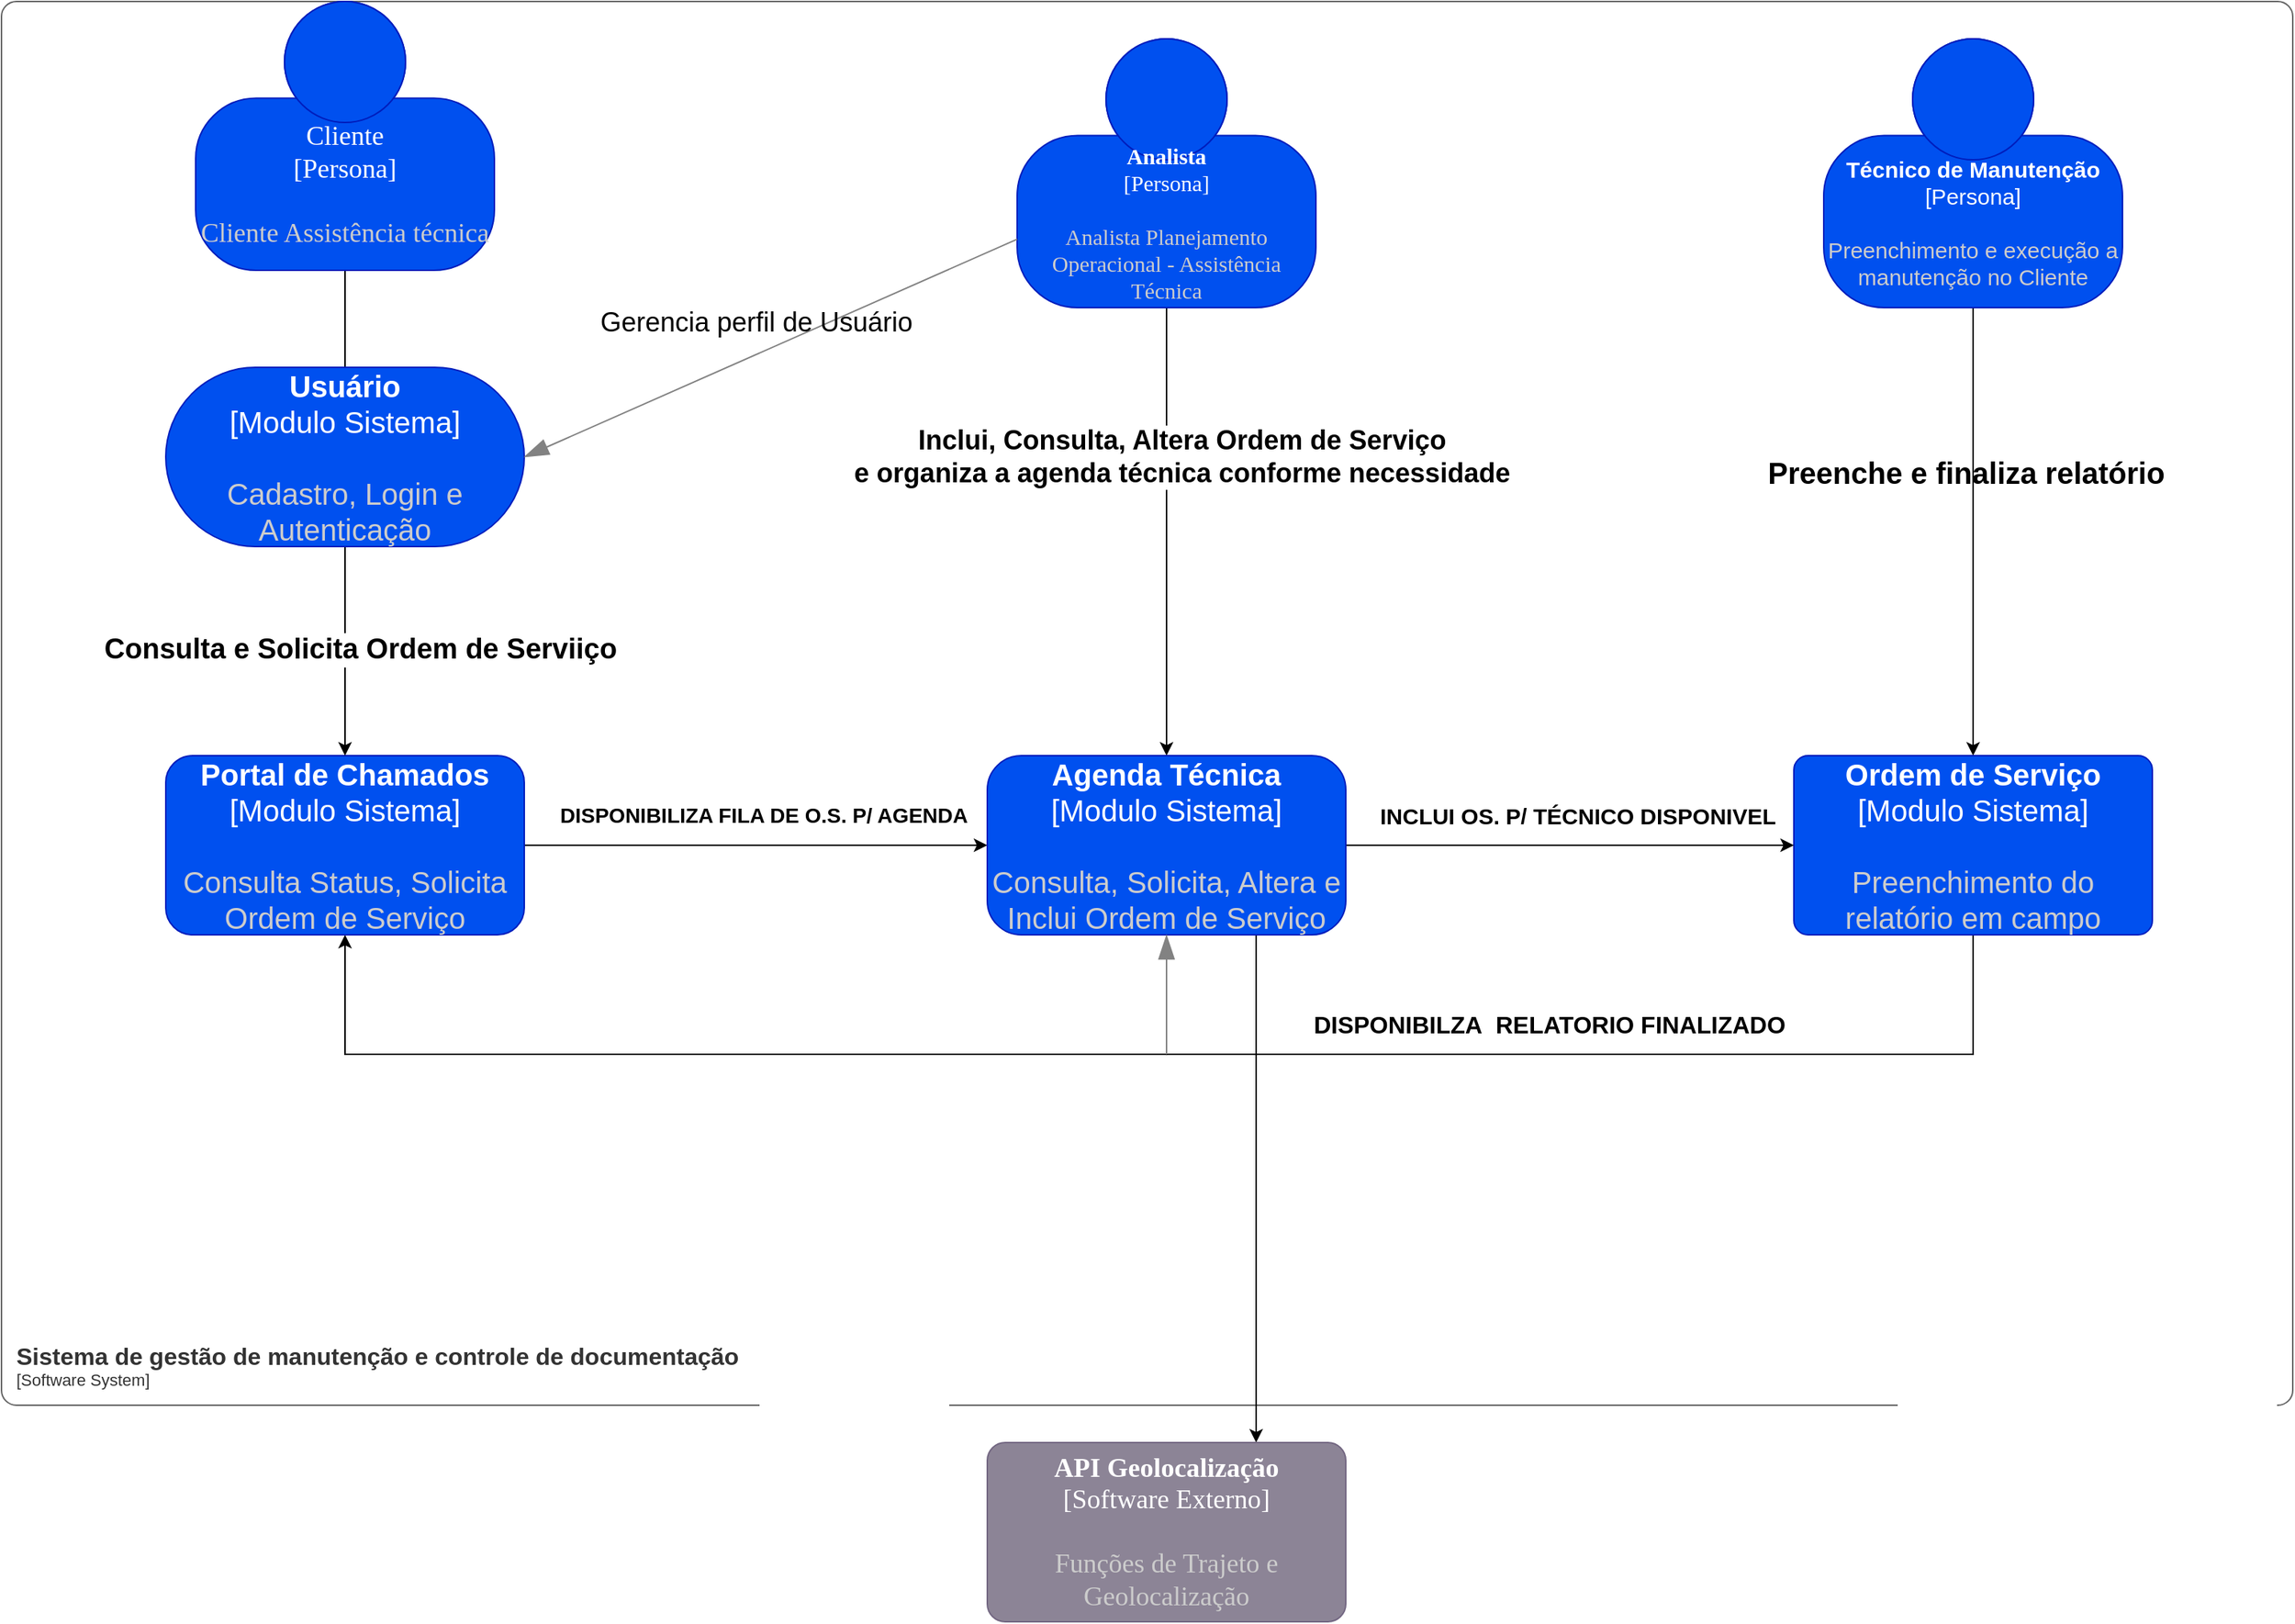<mxfile version="21.1.4" type="device" pages="4">
  <diagram name="Página-1" id="mwUivpbFfpa2kCFsE4Rk">
    <mxGraphModel dx="1707" dy="1645" grid="1" gridSize="10" guides="1" tooltips="1" connect="1" arrows="1" fold="1" page="1" pageScale="1" pageWidth="827" pageHeight="1169" math="0" shadow="0">
      <root>
        <mxCell id="0" />
        <mxCell id="1" parent="0" />
        <mxCell id="JaLD4KdQ6iYtdnGhWjip-6" style="edgeStyle=orthogonalEdgeStyle;rounded=0;orthogonalLoop=1;jettySize=auto;html=1;" parent="1" source="5MoGgd4xs2YSn1FeENyw-1" target="5MoGgd4xs2YSn1FeENyw-16" edge="1">
          <mxGeometry relative="1" as="geometry" />
        </mxCell>
        <object placeholders="1" c4Name="Técnico de Manutenção" c4Type="Persona" c4Description="Preenchimento e execução a manutenção no Cliente" label="&lt;font style=&quot;font-size: 15px;&quot;&gt;&lt;b style=&quot;font-size: 15px;&quot;&gt;%c4Name%&lt;/b&gt;&lt;/font&gt;&lt;div style=&quot;font-size: 15px;&quot;&gt;[%c4Type%]&lt;/div&gt;&lt;br style=&quot;font-size: 15px;&quot;&gt;&lt;div style=&quot;font-size: 15px;&quot;&gt;&lt;font style=&quot;font-size: 15px;&quot;&gt;&lt;font color=&quot;#cccccc&quot; style=&quot;font-size: 15px;&quot;&gt;%c4Description%&lt;/font&gt;&lt;/font&gt;&lt;/div&gt;" id="5MoGgd4xs2YSn1FeENyw-1">
          <mxCell style="html=1;fontSize=15;dashed=0;whiteSpace=wrap;fillColor=#0050ef;strokeColor=#001DBC;fontColor=#ffffff;shape=mxgraph.c4.person2;align=center;metaEdit=1;points=[[0.5,0,0],[1,0.5,0],[1,0.75,0],[0.75,1,0],[0.5,1,0],[0.25,1,0],[0,0.75,0],[0,0.5,0]];resizable=0;" parent="1" vertex="1">
            <mxGeometry x="530" y="-130" width="200" height="180" as="geometry" />
          </mxCell>
        </object>
        <mxCell id="JaLD4KdQ6iYtdnGhWjip-19" style="edgeStyle=orthogonalEdgeStyle;rounded=0;orthogonalLoop=1;jettySize=auto;html=1;" parent="1" source="5MoGgd4xs2YSn1FeENyw-16" target="5MoGgd4xs2YSn1FeENyw-23" edge="1">
          <mxGeometry relative="1" as="geometry">
            <Array as="points">
              <mxPoint x="630" y="550" />
              <mxPoint x="-460" y="550" />
            </Array>
          </mxGeometry>
        </mxCell>
        <mxCell id="JaLD4KdQ6iYtdnGhWjip-25" value="DISPONIBILZA&amp;nbsp; RELATORIO FINALIZADO" style="edgeLabel;html=1;align=center;verticalAlign=middle;resizable=0;points=[];fontStyle=1;fontSize=16;" parent="JaLD4KdQ6iYtdnGhWjip-19" vertex="1" connectable="0">
          <mxGeometry x="-0.452" y="1" relative="1" as="geometry">
            <mxPoint x="-22" y="-21" as="offset" />
          </mxGeometry>
        </mxCell>
        <object placeholders="1" c4Name="Ordem de Serviço" c4Type="Modulo Sistema" c4Description="Preenchimento do relatório em campo" label="&lt;font style=&quot;font-size: 20px;&quot;&gt;&lt;b style=&quot;font-size: 20px;&quot;&gt;%c4Name%&lt;/b&gt;&lt;/font&gt;&lt;div style=&quot;font-size: 20px;&quot;&gt;[%c4Type%]&lt;/div&gt;&lt;br style=&quot;font-size: 20px;&quot;&gt;&lt;div style=&quot;font-size: 20px;&quot;&gt;&lt;font style=&quot;font-size: 20px;&quot;&gt;&lt;font color=&quot;#cccccc&quot; style=&quot;font-size: 20px;&quot;&gt;%c4Description%&lt;/font&gt;&lt;/font&gt;&lt;/div&gt;" id="5MoGgd4xs2YSn1FeENyw-16">
          <mxCell style="rounded=1;whiteSpace=wrap;html=1;labelBackgroundColor=none;fillColor=#0050ef;fontColor=#ffffff;align=center;arcSize=8;strokeColor=#001DBC;metaEdit=1;resizable=0;points=[[0.25,0,0],[0.5,0,0],[0.75,0,0],[1,0.25,0],[1,0.5,0],[1,0.75,0],[0.75,1,0],[0.5,1,0],[0.25,1,0],[0,0.75,0],[0,0.5,0],[0,0.25,0]];fontSize=20;" parent="1" vertex="1">
            <mxGeometry x="510" y="350" width="240" height="120" as="geometry" />
          </mxCell>
        </object>
        <object placeholders="1" c4Name="Sistema de gestão de manutenção e controle de documentação" c4Type="SystemScopeBoundary" c4Application="Software System" label="&lt;font style=&quot;font-size: 16px&quot;&gt;&lt;b&gt;&lt;div style=&quot;text-align: left&quot;&gt;%c4Name%&lt;/div&gt;&lt;/b&gt;&lt;/font&gt;&lt;div style=&quot;text-align: left&quot;&gt;[%c4Application%]&lt;/div&gt;" id="5MoGgd4xs2YSn1FeENyw-18">
          <mxCell style="rounded=1;fontSize=11;whiteSpace=wrap;html=1;arcSize=20;fillColor=none;strokeColor=#666666;fontColor=#333333;labelBackgroundColor=none;align=left;verticalAlign=bottom;labelBorderColor=none;spacingTop=0;spacing=10;metaEdit=1;rotatable=0;perimeter=rectanglePerimeter;noLabel=0;labelPadding=0;allowArrows=0;connectable=0;expand=0;recursiveResize=0;editable=1;pointerEvents=0;absoluteArcSize=1;points=[[0.25,0,0],[0.5,0,0],[0.75,0,0],[1,0.25,0],[1,0.5,0],[1,0.75,0],[0.75,1,0],[0.5,1,0],[0.25,1,0],[0,0.75,0],[0,0.5,0],[0,0.25,0]];" parent="1" vertex="1">
            <mxGeometry x="-690" y="-155" width="1534" height="940" as="geometry" />
          </mxCell>
        </object>
        <mxCell id="uzcyktZ3pIyVuisJM-R0-2" style="edgeStyle=orthogonalEdgeStyle;rounded=0;orthogonalLoop=1;jettySize=auto;html=1;entryX=0.5;entryY=0;entryDx=0;entryDy=0;entryPerimeter=0;" parent="1" source="5MoGgd4xs2YSn1FeENyw-20" target="JaLD4KdQ6iYtdnGhWjip-9" edge="1">
          <mxGeometry relative="1" as="geometry">
            <Array as="points" />
          </mxGeometry>
        </mxCell>
        <object placeholders="1" c4Name="Analista" c4Type="Persona" c4Description="Analista Planejamento Operacional - Assistência Técnica" label="&lt;font style=&quot;font-size: 15px;&quot;&gt;&lt;b style=&quot;font-size: 15px;&quot;&gt;%c4Name%&lt;/b&gt;&lt;/font&gt;&lt;div style=&quot;font-size: 15px;&quot;&gt;[%c4Type%]&lt;/div&gt;&lt;br style=&quot;font-size: 15px;&quot;&gt;&lt;div style=&quot;font-size: 15px;&quot;&gt;&lt;font style=&quot;font-size: 15px;&quot;&gt;&lt;font color=&quot;#cccccc&quot; style=&quot;font-size: 15px;&quot;&gt;%c4Description%&lt;/font&gt;&lt;/font&gt;&lt;/div&gt;" id="5MoGgd4xs2YSn1FeENyw-20">
          <mxCell style="html=1;fontSize=15;dashed=0;whiteSpace=wrap;fillColor=#0050ef;strokeColor=#001DBC;fontColor=#ffffff;shape=mxgraph.c4.person2;align=center;metaEdit=1;points=[[0.5,0,0],[1,0.5,0],[1,0.75,0],[0.75,1,0],[0.5,1,0],[0.25,1,0],[0,0.75,0],[0,0.5,0]];resizable=0;fontFamily=Verdana;" parent="1" vertex="1">
            <mxGeometry x="-10" y="-130" width="200" height="180" as="geometry" />
          </mxCell>
        </object>
        <mxCell id="JaLD4KdQ6iYtdnGhWjip-11" style="edgeStyle=orthogonalEdgeStyle;rounded=0;orthogonalLoop=1;jettySize=auto;html=1;entryX=0;entryY=0.5;entryDx=0;entryDy=0;entryPerimeter=0;" parent="1" source="5MoGgd4xs2YSn1FeENyw-23" target="JaLD4KdQ6iYtdnGhWjip-9" edge="1">
          <mxGeometry relative="1" as="geometry" />
        </mxCell>
        <mxCell id="JaLD4KdQ6iYtdnGhWjip-14" value="DISPONIBILIZA FILA DE O.S. P/ AGENDA" style="edgeLabel;html=1;align=center;verticalAlign=middle;resizable=0;points=[];fontStyle=1;fontSize=14;" parent="JaLD4KdQ6iYtdnGhWjip-11" vertex="1" connectable="0">
          <mxGeometry x="-0.356" y="5" relative="1" as="geometry">
            <mxPoint x="60" y="-15" as="offset" />
          </mxGeometry>
        </mxCell>
        <object placeholders="1" c4Name="Portal de Chamados" c4Type="Modulo Sistema" c4Description="Consulta Status, Solicita Ordem de Serviço" label="&lt;font style=&quot;font-size: 20px;&quot;&gt;&lt;b style=&quot;font-size: 20px;&quot;&gt;%c4Name%&lt;/b&gt;&lt;/font&gt;&lt;div style=&quot;font-size: 20px;&quot;&gt;[%c4Type%]&lt;/div&gt;&lt;br style=&quot;font-size: 20px;&quot;&gt;&lt;div style=&quot;font-size: 20px;&quot;&gt;&lt;font style=&quot;font-size: 20px;&quot;&gt;&lt;font color=&quot;#cccccc&quot; style=&quot;font-size: 20px;&quot;&gt;%c4Description%&lt;/font&gt;&lt;/font&gt;&lt;/div&gt;" id="5MoGgd4xs2YSn1FeENyw-23">
          <mxCell style="rounded=1;whiteSpace=wrap;html=1;labelBackgroundColor=none;fillColor=#0050ef;fontColor=#ffffff;align=center;arcSize=15;strokeColor=#001DBC;metaEdit=1;resizable=0;points=[[0.25,0,0],[0.5,0,0],[0.75,0,0],[1,0.25,0],[1,0.5,0],[1,0.75,0],[0.75,1,0],[0.5,1,0],[0.25,1,0],[0,0.75,0],[0,0.5,0],[0,0.25,0]];shadow=0;glass=0;labelBorderColor=none;fontSize=20;fillStyle=auto;verticalAlign=middle;labelPosition=center;verticalLabelPosition=middle;" parent="1" vertex="1">
            <mxGeometry x="-580" y="350" width="240" height="120" as="geometry" />
          </mxCell>
        </object>
        <mxCell id="JaLD4KdQ6iYtdnGhWjip-8" style="edgeStyle=orthogonalEdgeStyle;rounded=0;orthogonalLoop=1;jettySize=auto;html=1;" parent="1" source="5MoGgd4xs2YSn1FeENyw-27" target="5MoGgd4xs2YSn1FeENyw-23" edge="1">
          <mxGeometry relative="1" as="geometry">
            <mxPoint x="-420" y="350" as="targetPoint" />
            <Array as="points" />
          </mxGeometry>
        </mxCell>
        <mxCell id="JaLD4KdQ6iYtdnGhWjip-10" value="Consulta e Solicita Ordem de Serviiço" style="edgeLabel;html=1;align=center;verticalAlign=middle;resizable=0;points=[];fontSize=19;fontStyle=1" parent="JaLD4KdQ6iYtdnGhWjip-8" vertex="1" connectable="0">
          <mxGeometry x="-0.36" y="2" relative="1" as="geometry">
            <mxPoint x="8" y="150" as="offset" />
          </mxGeometry>
        </mxCell>
        <object placeholders="1" c4Name="Cliente" c4Type="Persona" c4Description="Cliente Assistência técnica " label="&lt;font style=&quot;font-size: 18px;&quot;&gt;&lt;span style=&quot;font-size: 18px;&quot;&gt;%c4Name%&lt;/span&gt;&lt;/font&gt;&lt;div style=&quot;font-size: 18px;&quot;&gt;[%c4Type%]&lt;/div&gt;&lt;br style=&quot;font-size: 18px;&quot;&gt;&lt;div style=&quot;font-size: 18px;&quot;&gt;&lt;font style=&quot;font-size: 18px;&quot;&gt;&lt;font color=&quot;#cccccc&quot; style=&quot;font-size: 18px;&quot;&gt;%c4Description%&lt;/font&gt;&lt;/font&gt;&lt;/div&gt;" id="5MoGgd4xs2YSn1FeENyw-27">
          <mxCell style="html=1;fontSize=18;dashed=0;whiteSpace=wrap;fillColor=#0050ef;strokeColor=#001DBC;fontColor=#ffffff;shape=mxgraph.c4.person2;align=center;metaEdit=1;points=[[0.5,0,0],[1,0.5,0],[1,0.75,0],[0.75,1,0],[0.5,1,0],[0.25,1,0],[0,0.75,0],[0,0.5,0]];resizable=0;rounded=1;shadow=0;glass=0;labelBackgroundColor=none;labelBorderColor=none;fillStyle=auto;fontFamily=Verdana;fontStyle=0" parent="1" vertex="1">
            <mxGeometry x="-560" y="-155" width="200" height="180" as="geometry" />
          </mxCell>
        </object>
        <mxCell id="JaLD4KdQ6iYtdnGhWjip-4" value="Inclui, Consulta, Altera Ordem de Serviço&lt;br style=&quot;font-size: 18px;&quot;&gt;e organiza a agenda técnica conforme necessidade" style="edgeLabel;html=1;align=center;verticalAlign=middle;resizable=0;points=[];fontSize=18;fontStyle=1;rotation=0;" parent="1" vertex="1" connectable="0">
          <mxGeometry x="99.997" y="150.0" as="geometry" />
        </mxCell>
        <mxCell id="JaLD4KdQ6iYtdnGhWjip-13" style="edgeStyle=orthogonalEdgeStyle;rounded=0;orthogonalLoop=1;jettySize=auto;html=1;exitX=1;exitY=0.5;exitDx=0;exitDy=0;exitPerimeter=0;entryX=0;entryY=0.5;entryDx=0;entryDy=0;entryPerimeter=0;" parent="1" source="JaLD4KdQ6iYtdnGhWjip-9" target="5MoGgd4xs2YSn1FeENyw-16" edge="1">
          <mxGeometry relative="1" as="geometry" />
        </mxCell>
        <mxCell id="GxoMasn7jpsKuSULctb4-2" style="edgeStyle=orthogonalEdgeStyle;rounded=0;orthogonalLoop=1;jettySize=auto;html=1;exitX=0.75;exitY=1;exitDx=0;exitDy=0;exitPerimeter=0;entryX=0.75;entryY=0;entryDx=0;entryDy=0;entryPerimeter=0;" parent="1" source="JaLD4KdQ6iYtdnGhWjip-9" target="GxoMasn7jpsKuSULctb4-1" edge="1">
          <mxGeometry relative="1" as="geometry" />
        </mxCell>
        <object placeholders="1" c4Name="Agenda Técnica" c4Type="Modulo Sistema" c4Description="Consulta, Solicita, Altera e Inclui Ordem de Serviço" label="&lt;font style=&quot;font-size: 20px;&quot;&gt;&lt;b style=&quot;font-size: 20px;&quot;&gt;%c4Name%&lt;/b&gt;&lt;/font&gt;&lt;div style=&quot;font-size: 20px;&quot;&gt;[%c4Type%]&lt;/div&gt;&lt;br style=&quot;font-size: 20px;&quot;&gt;&lt;div style=&quot;font-size: 20px;&quot;&gt;&lt;font style=&quot;font-size: 20px;&quot;&gt;&lt;font color=&quot;#cccccc&quot; style=&quot;font-size: 20px;&quot;&gt;%c4Description%&lt;/font&gt;&lt;/font&gt;&lt;/div&gt;" id="JaLD4KdQ6iYtdnGhWjip-9">
          <mxCell style="rounded=1;whiteSpace=wrap;html=1;labelBackgroundColor=none;fillColor=#0050ef;fontColor=#ffffff;align=center;arcSize=19;strokeColor=#001DBC;metaEdit=1;resizable=0;points=[[0.25,0,0],[0.5,0,0],[0.75,0,0],[1,0.25,0],[1,0.5,0],[1,0.75,0],[0.75,1,0],[0.5,1,0],[0.25,1,0],[0,0.75,0],[0,0.5,0],[0,0.25,0]];shadow=0;glass=0;labelBorderColor=none;fontSize=20;fillStyle=auto;verticalAlign=middle;labelPosition=center;verticalLabelPosition=middle;" parent="1" vertex="1">
            <mxGeometry x="-30" y="350" width="240" height="120" as="geometry" />
          </mxCell>
        </object>
        <mxCell id="JaLD4KdQ6iYtdnGhWjip-16" value="INCLUI OS. P/ TÉCNICO DISPONIVEL" style="text;html=1;align=center;verticalAlign=middle;resizable=0;points=[];autosize=1;strokeColor=none;fillColor=none;fontStyle=1;fontSize=15;" parent="1" vertex="1">
          <mxGeometry x="220" y="375" width="290" height="30" as="geometry" />
        </mxCell>
        <mxCell id="JaLD4KdQ6iYtdnGhWjip-18" value="Preenche e finaliza relatório" style="text;html=1;align=center;verticalAlign=middle;resizable=0;points=[];autosize=1;strokeColor=none;fillColor=none;fontSize=20;fontStyle=1" parent="1" vertex="1">
          <mxGeometry x="480" y="140" width="290" height="40" as="geometry" />
        </mxCell>
        <object placeholders="1" c4Type="Relationship" id="JaLD4KdQ6iYtdnGhWjip-24">
          <mxCell style="endArrow=blockThin;html=1;fontSize=10;fontColor=#404040;strokeWidth=1;endFill=1;strokeColor=#828282;elbow=vertical;metaEdit=1;endSize=14;startSize=14;jumpStyle=arc;jumpSize=16;rounded=0;edgeStyle=orthogonalEdgeStyle;entryX=0.5;entryY=1;entryDx=0;entryDy=0;entryPerimeter=0;" parent="1" target="JaLD4KdQ6iYtdnGhWjip-9" edge="1">
            <mxGeometry width="240" relative="1" as="geometry">
              <mxPoint x="90" y="510" as="sourcePoint" />
              <mxPoint x="570" y="450" as="targetPoint" />
              <Array as="points">
                <mxPoint x="90" y="550" />
                <mxPoint x="90" y="550" />
              </Array>
            </mxGeometry>
          </mxCell>
        </object>
        <object placeholders="1" c4Name="Usuário" c4Type="Modulo Sistema" c4Description="Cadastro, Login e Autenticação" label="&lt;font style=&quot;font-size: 20px;&quot;&gt;&lt;b style=&quot;font-size: 20px;&quot;&gt;%c4Name%&lt;/b&gt;&lt;/font&gt;&lt;div style=&quot;font-size: 20px;&quot;&gt;[%c4Type%]&lt;/div&gt;&lt;br style=&quot;font-size: 20px;&quot;&gt;&lt;div style=&quot;font-size: 20px;&quot;&gt;&lt;font style=&quot;font-size: 20px;&quot;&gt;&lt;font color=&quot;#cccccc&quot; style=&quot;font-size: 20px;&quot;&gt;%c4Description%&lt;/font&gt;&lt;/font&gt;&lt;/div&gt;" id="JaLD4KdQ6iYtdnGhWjip-26">
          <mxCell style="rounded=1;whiteSpace=wrap;html=1;labelBackgroundColor=none;fillColor=#0050ef;fontColor=#ffffff;align=center;arcSize=50;strokeColor=#001DBC;metaEdit=1;resizable=0;points=[[0.25,0,0],[0.5,0,0],[0.75,0,0],[1,0.25,0],[1,0.5,0],[1,0.75,0],[0.75,1,0],[0.5,1,0],[0.25,1,0],[0,0.75,0],[0,0.5,0],[0,0.25,0]];shadow=0;glass=0;labelBorderColor=none;fontSize=20;fillStyle=auto;verticalAlign=middle;labelPosition=center;verticalLabelPosition=middle;" parent="1" vertex="1">
            <mxGeometry x="-580" y="90" width="240" height="120" as="geometry" />
          </mxCell>
        </object>
        <object placeholders="1" c4Type="Relationship" id="JaLD4KdQ6iYtdnGhWjip-28">
          <mxCell style="endArrow=blockThin;html=1;fontSize=10;fontColor=#404040;strokeWidth=1;endFill=1;strokeColor=#828282;elbow=vertical;metaEdit=1;endSize=14;startSize=14;jumpStyle=arc;jumpSize=16;rounded=0;entryX=1;entryY=0.5;entryDx=0;entryDy=0;entryPerimeter=0;" parent="1" source="5MoGgd4xs2YSn1FeENyw-20" target="JaLD4KdQ6iYtdnGhWjip-26" edge="1">
            <mxGeometry width="240" relative="1" as="geometry">
              <mxPoint x="-350" y="210" as="sourcePoint" />
              <mxPoint x="-110" y="210" as="targetPoint" />
            </mxGeometry>
          </mxCell>
        </object>
        <mxCell id="JaLD4KdQ6iYtdnGhWjip-29" value="&lt;font style=&quot;font-size: 18px;&quot;&gt;Gerencia perfil de Usuário&lt;/font&gt;" style="text;html=1;align=center;verticalAlign=middle;resizable=0;points=[];autosize=1;strokeColor=none;fillColor=none;" parent="1" vertex="1">
          <mxGeometry x="-300" y="40" width="230" height="40" as="geometry" />
        </mxCell>
        <object placeholders="1" c4Name="API Geolocalização" c4Type="Software Externo" c4Description="Funções de Trajeto e Geolocalização" label="&lt;font style=&quot;font-size: 18px;&quot;&gt;&lt;b style=&quot;font-size: 18px;&quot;&gt;%c4Name%&lt;/b&gt;&lt;/font&gt;&lt;div style=&quot;font-size: 18px;&quot;&gt;[%c4Type%]&lt;/div&gt;&lt;br style=&quot;font-size: 18px;&quot;&gt;&lt;div style=&quot;font-size: 18px;&quot;&gt;&lt;font style=&quot;font-size: 18px;&quot;&gt;&lt;font color=&quot;#cccccc&quot; style=&quot;font-size: 18px;&quot;&gt;%c4Description%&lt;/font&gt;&lt;/font&gt;&lt;/div&gt;" id="GxoMasn7jpsKuSULctb4-1">
          <mxCell style="rounded=1;whiteSpace=wrap;html=1;labelBackgroundColor=none;fillColor=#8C8496;fontColor=#ffffff;align=center;arcSize=10;strokeColor=#736782;metaEdit=1;resizable=0;points=[[0.25,0,0],[0.5,0,0],[0.75,0,0],[1,0.25,0],[1,0.5,0],[1,0.75,0],[0.75,1,0],[0.5,1,0],[0.25,1,0],[0,0.75,0],[0,0.5,0],[0,0.25,0]];fontFamily=Verdana;fontSize=18;" parent="1" vertex="1">
            <mxGeometry x="-30" y="810" width="240" height="120" as="geometry" />
          </mxCell>
        </object>
      </root>
    </mxGraphModel>
  </diagram>
  <diagram id="dpY_NNMAqrPsYOXqK_Ri" name="Contêiner">
    <mxGraphModel dx="1257" dy="1507" grid="1" gridSize="10" guides="1" tooltips="1" connect="1" arrows="1" fold="1" page="1" pageScale="1" pageWidth="1169" pageHeight="827" math="0" shadow="0">
      <root>
        <mxCell id="0" />
        <mxCell id="1" parent="0" />
        <object placeholders="1" c4Type="Container name" c4Container="Container" c4Technology="MySQL" c4Description="Armazenamento dos registros dos usuários e OS´s." label="&lt;font style=&quot;font-size: 16px&quot;&gt;&lt;b&gt;%c4Type%&lt;/b&gt;&lt;/font&gt;&lt;div&gt;[%c4Container%:&amp;nbsp;%c4Technology%]&lt;/div&gt;&lt;br&gt;&lt;div&gt;&lt;font style=&quot;font-size: 11px&quot;&gt;&lt;font color=&quot;#E6E6E6&quot;&gt;%c4Description%&lt;/font&gt;&lt;/div&gt;" id="MBtAxdayAQe8jduiBed7-2">
          <mxCell style="shape=cylinder3;size=15;whiteSpace=wrap;html=1;boundedLbl=1;rounded=0;labelBackgroundColor=none;fillColor=#23A2D9;fontSize=12;fontColor=#ffffff;align=center;strokeColor=#0E7DAD;metaEdit=1;points=[[0.5,0,0],[1,0.25,0],[1,0.5,0],[1,0.75,0],[0.5,1,0],[0,0.75,0],[0,0.5,0],[0,0.25,0]];resizable=0;" parent="1" vertex="1">
            <mxGeometry x="310" y="930" width="240" height="120" as="geometry" />
          </mxCell>
        </object>
        <mxCell id="9updrbojXEWRgpuSJQtc-13" style="edgeStyle=orthogonalEdgeStyle;rounded=0;orthogonalLoop=1;jettySize=auto;html=1;fontFamily=Helvetica;fontSize=11;fontColor=#ffffff;" parent="1" source="9updrbojXEWRgpuSJQtc-1" target="9updrbojXEWRgpuSJQtc-6" edge="1">
          <mxGeometry relative="1" as="geometry" />
        </mxCell>
        <mxCell id="1NbD-LZ5WNQoty72f_LN-7" value="&lt;font color=&quot;#030303&quot;&gt;Inserção de O.S. na agenda, Extrair relatórios&amp;nbsp;&lt;br&gt;Cadastro (Cliente, Usuário, Equipamento)&lt;br&gt;Recebimento&amp;nbsp;de chamados&lt;br&gt;&lt;/font&gt;" style="edgeLabel;html=1;align=center;verticalAlign=middle;resizable=0;points=[];fontSize=11;fontFamily=Helvetica;fontColor=#ffffff;fontStyle=1" parent="9updrbojXEWRgpuSJQtc-13" vertex="1" connectable="0">
          <mxGeometry x="-0.12" y="-10" relative="1" as="geometry">
            <mxPoint x="-30" y="20" as="offset" />
          </mxGeometry>
        </mxCell>
        <object placeholders="1" c4Name="Analista" c4Type="Persona" c4Description="Manipula agenda técnica.&#xa;Recebe Chamados&#xa;Extrai Relatório&#xa;Cadastra Usuário&#xa;Cadastra Cliente&#xa;Cadastra equipamento" label="&lt;font style=&quot;font-size: 16px&quot;&gt;&lt;b&gt;%c4Name%&lt;/b&gt;&lt;/font&gt;&lt;div&gt;[%c4Type%]&lt;/div&gt;&lt;br&gt;&lt;div&gt;&lt;font style=&quot;font-size: 11px&quot;&gt;&lt;font color=&quot;#cccccc&quot;&gt;%c4Description%&lt;/font&gt;&lt;/div&gt;" id="9updrbojXEWRgpuSJQtc-1">
          <mxCell style="html=1;fontSize=11;dashed=0;whiteSpace=wrap;fillColor=#083F75;strokeColor=#06315C;fontColor=#ffffff;shape=mxgraph.c4.person2;align=center;metaEdit=1;points=[[0.5,0,0],[1,0.5,0],[1,0.75,0],[0.75,1,0],[0.5,1,0],[0.25,1,0],[0,0.75,0],[0,0.5,0]];resizable=0;expand=1;rotation=0;shadow=0;verticalAlign=bottom;" parent="1" vertex="1">
            <mxGeometry x="220" y="240" width="200" height="180" relative="1" as="geometry">
              <mxPoint x="880" y="-40" as="offset" />
            </mxGeometry>
          </mxCell>
        </object>
        <object placeholders="1" c4Name="Kontrola" c4Type="SystemScopeBoundary" c4Application="Sistema de Gerencimento de O.S." label="&lt;font style=&quot;font-size: 16px&quot;&gt;&lt;b&gt;&lt;div style=&quot;text-align: left&quot;&gt;%c4Name%&lt;/div&gt;&lt;/b&gt;&lt;/font&gt;&lt;div style=&quot;text-align: left&quot;&gt;[%c4Application%]&lt;/div&gt;" id="9updrbojXEWRgpuSJQtc-2">
          <mxCell style="rounded=1;fontSize=11;whiteSpace=wrap;html=1;dashed=1;arcSize=20;fillColor=none;strokeColor=#666666;fontColor=#333333;labelBackgroundColor=none;align=left;verticalAlign=bottom;labelBorderColor=none;spacingTop=0;spacing=10;dashPattern=8 4;metaEdit=1;rotatable=0;perimeter=rectanglePerimeter;noLabel=0;labelPadding=0;allowArrows=0;connectable=0;expand=0;recursiveResize=0;editable=1;pointerEvents=0;absoluteArcSize=1;points=[[0.25,0,0],[0.5,0,0],[0.75,0,0],[1,0.25,0],[1,0.5,0],[1,0.75,0],[0.75,1,0],[0.5,1,0],[0.25,1,0],[0,0.75,0],[0,0.5,0],[0,0.25,0]];shadow=0;fontFamily=Helvetica;" parent="1" vertex="1">
            <mxGeometry x="110" y="240" width="1560" height="860" as="geometry" />
          </mxCell>
        </object>
        <mxCell id="9updrbojXEWRgpuSJQtc-21" style="rounded=0;orthogonalLoop=1;jettySize=auto;html=1;entryX=0.592;entryY=-0.012;entryDx=0;entryDy=0;entryPerimeter=0;fontFamily=Verdana;fontSize=13;fontColor=#ffffff;elbow=vertical;" parent="1" source="9updrbojXEWRgpuSJQtc-3" target="9updrbojXEWRgpuSJQtc-5" edge="1">
          <mxGeometry relative="1" as="geometry" />
        </mxCell>
        <mxCell id="1NbD-LZ5WNQoty72f_LN-12" value="&lt;font color=&quot;#0d0d0d&quot; style=&quot;font-size: 12px;&quot;&gt;Requisita chamados.&amp;nbsp;&lt;br style=&quot;font-size: 12px;&quot;&gt;Extrai relatório.&lt;br style=&quot;font-size: 12px;&quot;&gt;Acompanha&amp;nbsp;O.S.&lt;br style=&quot;font-size: 12px;&quot;&gt;&lt;/font&gt;" style="edgeLabel;html=1;align=center;verticalAlign=middle;resizable=0;points=[];fontSize=12;fontFamily=Helvetica;fontColor=#ffffff;fontStyle=1" parent="9updrbojXEWRgpuSJQtc-21" vertex="1" connectable="0">
          <mxGeometry x="0.197" y="-3" relative="1" as="geometry">
            <mxPoint x="-10" as="offset" />
          </mxGeometry>
        </mxCell>
        <object placeholders="1" c4Name="Cliente" c4Type="Persona" c4Description="Requisita chamados.&#xa;Visualização O.S. em aberto, andamento e finalizadas.&#xa;Extrai relatório" label="&lt;font style=&quot;font-size: 16px&quot;&gt;&lt;b&gt;%c4Name%&lt;/b&gt;&lt;/font&gt;&lt;div&gt;[%c4Type%]&lt;/div&gt;&lt;br&gt;&lt;div&gt;&lt;font style=&quot;font-size: 11px&quot;&gt;&lt;font color=&quot;#cccccc&quot;&gt;%c4Description%&lt;/font&gt;&lt;/div&gt;" id="9updrbojXEWRgpuSJQtc-3">
          <mxCell style="html=1;fontSize=11;dashed=0;whiteSpace=wrap;fillColor=#083F75;strokeColor=#06315C;fontColor=#ffffff;shape=mxgraph.c4.person2;align=center;metaEdit=1;points=[[0.5,0,0],[1,0.5,0],[1,0.75,0],[0.75,1,0],[0.5,1,0],[0.25,1,0],[0,0.75,0],[0,0.5,0]];resizable=0;expand=1;rotation=0;shadow=0;" parent="1" vertex="1">
            <mxGeometry x="100" y="10" width="200" height="180" as="geometry" />
          </mxCell>
        </object>
        <mxCell id="1NbD-LZ5WNQoty72f_LN-2" style="rounded=0;orthogonalLoop=1;jettySize=auto;html=1;fontFamily=Helvetica;fontSize=11;fontColor=#ffffff;" parent="1" source="9updrbojXEWRgpuSJQtc-4" target="9updrbojXEWRgpuSJQtc-7" edge="1">
          <mxGeometry relative="1" as="geometry" />
        </mxCell>
        <mxCell id="1NbD-LZ5WNQoty72f_LN-6" value="&lt;font color=&quot;#030303&quot;&gt;Recebe Chamados&lt;br&gt;Envia dados do atendimento&lt;br&gt;Finaliza O.S.&amp;nbsp;&lt;/font&gt;" style="edgeLabel;html=1;align=center;verticalAlign=middle;resizable=0;points=[];fontSize=11;fontFamily=Helvetica;fontColor=#ffffff;fontStyle=1" parent="1NbD-LZ5WNQoty72f_LN-2" vertex="1" connectable="0">
          <mxGeometry x="-0.088" relative="1" as="geometry">
            <mxPoint x="-15" y="-5" as="offset" />
          </mxGeometry>
        </mxCell>
        <object placeholders="1" c4Name="Técnico de Campo " c4Type="Persona" c4Description="Recebe chamados.&#xa;Preenche OS.&#xa;Captura de dados adicionais para a O.S." label="&lt;font style=&quot;font-size: 16px&quot;&gt;&lt;b&gt;%c4Name%&lt;/b&gt;&lt;/font&gt;&lt;div&gt;[%c4Type%]&lt;/div&gt;&lt;br&gt;&lt;div&gt;&lt;font style=&quot;font-size: 11px&quot;&gt;&lt;font color=&quot;#cccccc&quot;&gt;%c4Description%&lt;/font&gt;&lt;/div&gt;" id="9updrbojXEWRgpuSJQtc-4">
          <mxCell style="html=1;fontSize=11;dashed=0;whiteSpace=wrap;fillColor=#083F75;strokeColor=#06315C;fontColor=#ffffff;shape=mxgraph.c4.person2;align=center;metaEdit=1;points=[[0.5,0,0],[1,0.5,0],[1,0.75,0],[0.75,1,0],[0.5,1,0],[0.25,1,0],[0,0.75,0],[0,0.5,0]];resizable=0;expand=1;rotation=0;shadow=0;" parent="1" vertex="1">
            <mxGeometry x="1580" y="-30" width="200" height="180" as="geometry" />
          </mxCell>
        </object>
        <mxCell id="1NbD-LZ5WNQoty72f_LN-14" style="rounded=0;orthogonalLoop=1;jettySize=auto;html=1;entryX=0;entryY=0.25;entryDx=0;entryDy=0;entryPerimeter=0;fontFamily=Helvetica;fontSize=11;fontColor=#ffffff;" parent="1" source="9updrbojXEWRgpuSJQtc-5" target="9updrbojXEWRgpuSJQtc-6" edge="1">
          <mxGeometry relative="1" as="geometry" />
        </mxCell>
        <mxCell id="V_OctsjPFnfg_Xo5bSFa-1" value="&lt;font style=&quot;font-size: 13px;&quot; color=&quot;#030303&quot;&gt;Envio dos chamados para a tela do Analista&lt;/font&gt;" style="edgeLabel;html=1;align=center;verticalAlign=middle;resizable=0;points=[];fontSize=11;fontFamily=Helvetica;fontColor=#ffffff;fontStyle=1" parent="1NbD-LZ5WNQoty72f_LN-14" vertex="1" connectable="0">
          <mxGeometry x="-0.143" y="-6" relative="1" as="geometry">
            <mxPoint x="3" y="-16" as="offset" />
          </mxGeometry>
        </mxCell>
        <object placeholders="1" c4Type="Portal de Chamados - Aplicação Web" c4Container="Container" c4Technology="HTML5, CSS, JavaScript, Angular" c4Description="Ambiente responsável por receber os chamados e encaminhar para a lista do Analista, além de listar chamados em aberto, andamento e finalizados." label="&lt;font style=&quot;font-size: 12px;&quot;&gt;&lt;span style=&quot;font-size: 12px;&quot;&gt;%c4Type%&lt;/span&gt;&lt;/font&gt;&lt;div style=&quot;font-size: 12px;&quot;&gt;[%c4Container%:&amp;nbsp;%c4Technology%]&lt;/div&gt;&lt;br style=&quot;font-size: 12px;&quot;&gt;&lt;div style=&quot;font-size: 12px;&quot;&gt;&lt;font style=&quot;font-size: 12px;&quot;&gt;&lt;font color=&quot;#E6E6E6&quot; style=&quot;font-size: 12px;&quot;&gt;%c4Description%&lt;/font&gt;&lt;/font&gt;&lt;/div&gt;" id="9updrbojXEWRgpuSJQtc-5">
          <mxCell style="shape=mxgraph.c4.webBrowserContainer2;whiteSpace=wrap;html=1;boundedLbl=1;rounded=0;labelBackgroundColor=none;strokeColor=#118ACD;fillColor=#23A2D9;strokeColor=#118ACD;strokeColor2=#0E7DAD;fontSize=12;fontColor=#ffffff;align=center;metaEdit=1;points=[[0.5,0,0],[1,0.25,0],[1,0.5,0],[1,0.75,0],[0.5,1,0],[0,0.75,0],[0,0.5,0],[0,0.25,0]];resizable=0;shadow=0;dashed=0;fontFamily=Verdana;fontStyle=1" parent="1" vertex="1">
            <mxGeometry x="260" y="360" width="240" height="160" as="geometry" />
          </mxCell>
        </object>
        <mxCell id="9updrbojXEWRgpuSJQtc-10" style="rounded=0;orthogonalLoop=1;jettySize=auto;html=1;entryX=0.5;entryY=0;entryDx=0;entryDy=0;entryPerimeter=0;fontFamily=Helvetica;fontSize=11;fontColor=#ffffff;" parent="1" source="9updrbojXEWRgpuSJQtc-6" target="9updrbojXEWRgpuSJQtc-8" edge="1">
          <mxGeometry relative="1" as="geometry" />
        </mxCell>
        <mxCell id="1NbD-LZ5WNQoty72f_LN-13" value="&lt;font color=&quot;#030303&quot; style=&quot;font-size: 12px;&quot;&gt;Chamadas de serviços em API HTTP/HTTPS&amp;nbsp;&lt;/font&gt;" style="edgeLabel;html=1;align=center;verticalAlign=middle;resizable=0;points=[];fontSize=12;fontFamily=Verdana;fontColor=#ffffff;fontStyle=1" parent="9updrbojXEWRgpuSJQtc-10" vertex="1" connectable="0">
          <mxGeometry x="0.14" y="30" relative="1" as="geometry">
            <mxPoint x="-30" y="-49" as="offset" />
          </mxGeometry>
        </mxCell>
        <object placeholders="1" c4Type="Agenda Técnica - Web Aplicação" c4Container="Container" c4Technology="HTML5, CSS, JavaScript, Angular" c4Description="Pagina Principal onde o Analista ficará responsável por manipular os chamados em aberto e direcionar a os técnicos.&#xa;Cadastro de equipamento, cliente e Usuários" label="&lt;font style=&quot;font-size: 14px;&quot;&gt;&lt;b style=&quot;font-size: 14px;&quot;&gt;%c4Type%&lt;/b&gt;&lt;/font&gt;&lt;div style=&quot;font-size: 14px;&quot;&gt;[%c4Container%:&amp;nbsp;%c4Technology%]&lt;/div&gt;&lt;br style=&quot;font-size: 14px;&quot;&gt;&lt;div style=&quot;font-size: 14px;&quot;&gt;&lt;font style=&quot;font-size: 14px;&quot;&gt;&lt;font color=&quot;#E6E6E6&quot; style=&quot;font-size: 14px;&quot;&gt;%c4Description%&lt;/font&gt;&lt;/font&gt;&lt;/div&gt;" id="9updrbojXEWRgpuSJQtc-6">
          <mxCell style="shape=mxgraph.c4.webBrowserContainer2;whiteSpace=wrap;html=1;boundedLbl=1;rounded=0;labelBackgroundColor=none;strokeColor=#118ACD;fillColor=#23A2D9;strokeColor=#118ACD;strokeColor2=#0E7DAD;fontSize=14;fontColor=#ffffff;align=center;metaEdit=1;points=[[0.5,0,0],[1,0.25,0],[1,0.5,0],[1,0.75,0],[0.5,1,0],[0,0.75,0],[0,0.5,0],[0,0.25,0]];resizable=0;shadow=0;dashed=0;fontFamily=Helvetica;" parent="1" vertex="1">
            <mxGeometry x="860" y="400" width="240" height="160" as="geometry" />
          </mxCell>
        </object>
        <mxCell id="1NbD-LZ5WNQoty72f_LN-15" style="rounded=0;orthogonalLoop=1;jettySize=auto;html=1;entryX=1;entryY=0.5;entryDx=0;entryDy=0;entryPerimeter=0;fontFamily=Helvetica;fontSize=11;fontColor=#ffffff;" parent="1" source="9updrbojXEWRgpuSJQtc-7" target="9updrbojXEWRgpuSJQtc-8" edge="1">
          <mxGeometry relative="1" as="geometry" />
        </mxCell>
        <mxCell id="or5KOofysbrUI1dY8usR-4" value="&lt;font face=&quot;Verdana&quot; style=&quot;font-size: 15px;&quot;&gt;Chamada de API HTTPS&lt;/font&gt;" style="edgeLabel;html=1;align=center;verticalAlign=middle;resizable=0;points=[];fontStyle=1" parent="1NbD-LZ5WNQoty72f_LN-15" vertex="1" connectable="0">
          <mxGeometry x="0.071" y="4" relative="1" as="geometry">
            <mxPoint y="-1" as="offset" />
          </mxGeometry>
        </mxCell>
        <mxCell id="or5KOofysbrUI1dY8usR-2" style="edgeStyle=orthogonalEdgeStyle;rounded=0;orthogonalLoop=1;jettySize=auto;html=1;" parent="1" source="9updrbojXEWRgpuSJQtc-7" target="9updrbojXEWRgpuSJQtc-19" edge="1">
          <mxGeometry relative="1" as="geometry" />
        </mxCell>
        <mxCell id="or5KOofysbrUI1dY8usR-3" value="&lt;font style=&quot;font-size: 14px;&quot; face=&quot;Verdana&quot;&gt;Requisita Geolocalização&lt;/font&gt;" style="edgeLabel;html=1;align=center;verticalAlign=middle;resizable=0;points=[];fontStyle=1" parent="or5KOofysbrUI1dY8usR-2" vertex="1" connectable="0">
          <mxGeometry x="-0.353" y="-4" relative="1" as="geometry">
            <mxPoint as="offset" />
          </mxGeometry>
        </mxCell>
        <object placeholders="1" c4Name="APP Mobile" c4Type="Container" c4Technology="React Native" c4Description="Ambiente para visualização da agenda técnica e preenchimento do relatório em campo e Upload de Dados." label="&lt;font style=&quot;font-size: 14px;&quot;&gt;&lt;b style=&quot;font-size: 14px;&quot;&gt;%c4Name%&lt;/b&gt;&lt;/font&gt;&lt;div style=&quot;font-size: 14px;&quot;&gt;[%c4Type%: %c4Technology%]&lt;/div&gt;&lt;br style=&quot;font-size: 14px;&quot;&gt;&lt;div style=&quot;font-size: 14px;&quot;&gt;&lt;font style=&quot;font-size: 14px;&quot;&gt;&lt;font color=&quot;#E6E6E6&quot; style=&quot;font-size: 14px;&quot;&gt;%c4Description%&lt;/font&gt;&lt;/font&gt;&lt;/div&gt;" id="9updrbojXEWRgpuSJQtc-7">
          <mxCell style="rounded=1;whiteSpace=wrap;html=1;fontSize=14;labelBackgroundColor=none;fillColor=#23A2D9;fontColor=#ffffff;align=center;arcSize=13;strokeColor=#0E7DAD;metaEdit=1;resizable=0;points=[[0.25,0,0],[0.5,0,0],[0.75,0,0],[1,0.25,0],[1,0.5,0],[1,0.75,0],[0.75,1,0],[0.5,1,0],[0.25,1,0],[0,0.75,0],[0,0.5,0],[0,0.25,0]];shadow=0;dashed=0;fontFamily=Verdana;" parent="1" vertex="1">
            <mxGeometry x="1370" y="420" width="240" height="120" as="geometry" />
          </mxCell>
        </object>
        <mxCell id="9updrbojXEWRgpuSJQtc-18" style="rounded=0;orthogonalLoop=1;jettySize=auto;html=1;entryX=1;entryY=0.75;entryDx=0;entryDy=0;entryPerimeter=0;fontFamily=Helvetica;fontSize=11;fontColor=#ffffff;" parent="1" source="9updrbojXEWRgpuSJQtc-8" target="MBtAxdayAQe8jduiBed7-2" edge="1">
          <mxGeometry relative="1" as="geometry" />
        </mxCell>
        <mxCell id="or5KOofysbrUI1dY8usR-5" value="&lt;font size=&quot;1&quot; face=&quot;Verdana&quot;&gt;&lt;b style=&quot;font-size: 12px;&quot;&gt;Escrita e Leitura de dados da O.S.e&amp;nbsp;&lt;/b&gt;&lt;/font&gt;&lt;font face=&quot;Verdana&quot;&gt;&lt;span style=&quot;font-size: 12px;&quot;&gt;&lt;b&gt;Usuários&lt;/b&gt;&lt;/span&gt;&lt;/font&gt;" style="edgeLabel;html=1;align=center;verticalAlign=middle;resizable=0;points=[];" parent="9updrbojXEWRgpuSJQtc-18" vertex="1" connectable="0">
          <mxGeometry x="-0.272" relative="1" as="geometry">
            <mxPoint as="offset" />
          </mxGeometry>
        </mxCell>
        <object placeholders="1" c4Name="API de Serviços" c4Type="Container" c4Technology="Node.js" c4Description="Provê todas funcionalidades executadas no lado do servidor." label="&lt;font style=&quot;font-size: 16px&quot;&gt;&lt;b&gt;%c4Name%&lt;/b&gt;&lt;/font&gt;&lt;div&gt;[%c4Type%: %c4Technology%]&lt;/div&gt;&lt;br&gt;&lt;div&gt;&lt;font style=&quot;font-size: 11px&quot;&gt;&lt;font color=&quot;#E6E6E6&quot;&gt;%c4Description%&lt;/font&gt;&lt;/div&gt;" id="9updrbojXEWRgpuSJQtc-8">
          <mxCell style="rounded=1;whiteSpace=wrap;html=1;fontSize=11;labelBackgroundColor=none;fillColor=#23A2D9;fontColor=#ffffff;align=center;arcSize=10;strokeColor=#0E7DAD;metaEdit=1;resizable=0;points=[[0.25,0,0],[0.5,0,0],[0.75,0,0],[1,0.25,0],[1,0.5,0],[1,0.75,0],[0.75,1,0],[0.5,1,0],[0.25,1,0],[0,0.75,0],[0,0.5,0],[0,0.25,0]];shadow=0;dashed=0;fontFamily=Helvetica;" parent="1" vertex="1">
            <mxGeometry x="590" y="730" width="240" height="120" as="geometry" />
          </mxCell>
        </object>
        <object placeholders="1" c4Name="API Geolocalização Google" c4Type="Software System" c4Description="Description of external software system." label="&lt;font style=&quot;font-size: 16px&quot;&gt;&lt;b&gt;%c4Name%&lt;/b&gt;&lt;/font&gt;&lt;div&gt;[%c4Type%]&lt;/div&gt;&lt;br&gt;&lt;div&gt;&lt;font style=&quot;font-size: 11px&quot;&gt;&lt;font color=&quot;#cccccc&quot;&gt;%c4Description%&lt;/font&gt;&lt;/div&gt;" id="9updrbojXEWRgpuSJQtc-19">
          <mxCell style="rounded=1;whiteSpace=wrap;html=1;labelBackgroundColor=none;fillColor=#8C8496;fontColor=#ffffff;align=center;arcSize=10;strokeColor=#736782;metaEdit=1;resizable=0;points=[[0.25,0,0],[0.5,0,0],[0.75,0,0],[1,0.25,0],[1,0.5,0],[1,0.75,0],[0.75,1,0],[0.5,1,0],[0.25,1,0],[0,0.75,0],[0,0.5,0],[0,0.25,0]];shadow=0;dashed=0;fontFamily=Helvetica;fontSize=11;" parent="1" vertex="1">
            <mxGeometry x="1370" y="1160" width="240" height="120" as="geometry" />
          </mxCell>
        </object>
      </root>
    </mxGraphModel>
  </diagram>
  <diagram name="Cópia do Página-1" id="M6IoY1ll3AGHAKi0uV8Q">
    <mxGraphModel dx="1707" dy="1645" grid="1" gridSize="10" guides="1" tooltips="1" connect="1" arrows="1" fold="1" page="1" pageScale="1" pageWidth="827" pageHeight="1169" math="0" shadow="0">
      <root>
        <mxCell id="AR0QgThomPJxbp-2TlTz-0" />
        <mxCell id="AR0QgThomPJxbp-2TlTz-1" parent="AR0QgThomPJxbp-2TlTz-0" />
        <mxCell id="AR0QgThomPJxbp-2TlTz-2" value="Visualização e roteiro &lt;br style=&quot;font-size: 16px;&quot;&gt;da agenda designada,&amp;nbsp;&amp;nbsp;&lt;br style=&quot;font-size: 16px;&quot;&gt;preenchimento das informações &lt;br style=&quot;font-size: 16px;&quot;&gt;com fotos do(s) equipamento(s)&amp;nbsp;" style="edgeStyle=orthogonalEdgeStyle;rounded=0;orthogonalLoop=1;jettySize=auto;dashed=1;fontSize=16;fontStyle=1;align=center;horizontal=1;verticalAlign=bottom;labelBorderColor=none;html=1;labelPosition=center;verticalLabelPosition=top;" parent="AR0QgThomPJxbp-2TlTz-1" source="AR0QgThomPJxbp-2TlTz-4" target="AR0QgThomPJxbp-2TlTz-19" edge="1">
          <mxGeometry x="0.25" relative="1" as="geometry">
            <mxPoint x="470.0" y="170" as="sourcePoint" />
            <Array as="points" />
            <mxPoint as="offset" />
          </mxGeometry>
        </mxCell>
        <mxCell id="AR0QgThomPJxbp-2TlTz-3" style="edgeStyle=orthogonalEdgeStyle;rounded=0;orthogonalLoop=1;jettySize=auto;html=1;entryX=0.5;entryY=0;entryDx=0;entryDy=0;entryPerimeter=0;" parent="AR0QgThomPJxbp-2TlTz-1" source="AR0QgThomPJxbp-2TlTz-4" target="AR0QgThomPJxbp-2TlTz-19" edge="1">
          <mxGeometry relative="1" as="geometry">
            <mxPoint x="460" y="330" as="targetPoint" />
          </mxGeometry>
        </mxCell>
        <object placeholders="1" c4Name="Técnico de Manutenção" c4Type="Usuário" c4Description="Usuário que faz o preenchimento e execução a manutenção no Cliente" label="&lt;font style=&quot;font-size: 16px&quot;&gt;&lt;b&gt;%c4Name%&lt;/b&gt;&lt;/font&gt;&lt;div&gt;[%c4Type%]&lt;/div&gt;&lt;br&gt;&lt;div&gt;&lt;font style=&quot;font-size: 11px&quot;&gt;&lt;font color=&quot;#cccccc&quot;&gt;%c4Description%&lt;/font&gt;&lt;/div&gt;" id="AR0QgThomPJxbp-2TlTz-4">
          <mxCell style="html=1;fontSize=11;dashed=0;whiteSpace=wrap;fillColor=#0050ef;strokeColor=#001DBC;fontColor=#ffffff;shape=mxgraph.c4.person2;align=center;metaEdit=1;points=[[0.5,0,0],[1,0.5,0],[1,0.75,0],[0.75,1,0],[0.5,1,0],[0.25,1,0],[0,0.75,0],[0,0.5,0]];resizable=0;" parent="AR0QgThomPJxbp-2TlTz-1" vertex="1">
            <mxGeometry x="410" y="-100" width="200" height="180" as="geometry" />
          </mxCell>
        </object>
        <mxCell id="AR0QgThomPJxbp-2TlTz-5" value="Legenda" style="shape=table;startSize=25;container=1;collapsible=0;childLayout=tableLayout;fontSize=16;align=left;verticalAlign=top;fillColor=#6666FF;strokeColor=#6c8ebf;fontStyle=1;spacingLeft=6;spacing=0;resizable=0;" parent="AR0QgThomPJxbp-2TlTz-1" vertex="1">
          <mxGeometry x="630" y="-70" width="180" height="200" as="geometry" />
        </mxCell>
        <mxCell id="AR0QgThomPJxbp-2TlTz-6" value="" style="shape=tableRow;horizontal=0;startSize=0;swimlaneHead=0;swimlaneBody=0;strokeColor=inherit;top=0;left=0;bottom=0;right=0;collapsible=0;dropTarget=0;fillColor=none;points=[[0,0.5],[1,0.5]];portConstraint=eastwest;fontSize=12;" parent="AR0QgThomPJxbp-2TlTz-5" vertex="1">
          <mxGeometry y="25" width="180" height="31" as="geometry" />
        </mxCell>
        <mxCell id="AR0QgThomPJxbp-2TlTz-7" value="Usuário" style="shape=partialRectangle;html=1;whiteSpace=wrap;connectable=0;strokeColor=inherit;overflow=hidden;fillColor=#1E4074;top=0;left=0;bottom=0;right=0;pointerEvents=1;fontSize=12;align=left;fontColor=#FFFFFF;gradientColor=none;spacingLeft=10;spacingRight=4;" parent="AR0QgThomPJxbp-2TlTz-6" vertex="1">
          <mxGeometry width="180" height="31" as="geometry">
            <mxRectangle width="180" height="31" as="alternateBounds" />
          </mxGeometry>
        </mxCell>
        <mxCell id="AR0QgThomPJxbp-2TlTz-8" value="" style="shape=tableRow;horizontal=0;startSize=0;swimlaneHead=0;swimlaneBody=0;strokeColor=inherit;top=0;left=0;bottom=0;right=0;collapsible=0;dropTarget=0;fillColor=none;points=[[0,0.5],[1,0.5]];portConstraint=eastwest;fontSize=12;" parent="AR0QgThomPJxbp-2TlTz-5" vertex="1">
          <mxGeometry y="56" width="180" height="31" as="geometry" />
        </mxCell>
        <mxCell id="AR0QgThomPJxbp-2TlTz-9" value="MODULO DE SISTEMA" style="shape=partialRectangle;html=1;whiteSpace=wrap;connectable=0;strokeColor=inherit;overflow=hidden;fillColor=#3162AF;top=0;left=0;bottom=0;right=0;pointerEvents=1;fontSize=12;align=left;fontColor=#FFFFFF;gradientColor=none;spacingLeft=10;spacingRight=4;" parent="AR0QgThomPJxbp-2TlTz-8" vertex="1">
          <mxGeometry width="180" height="31" as="geometry">
            <mxRectangle width="180" height="31" as="alternateBounds" />
          </mxGeometry>
        </mxCell>
        <mxCell id="AR0QgThomPJxbp-2TlTz-10" value="" style="shape=tableRow;horizontal=0;startSize=0;swimlaneHead=0;swimlaneBody=0;strokeColor=inherit;top=0;left=0;bottom=0;right=0;collapsible=0;dropTarget=0;fillColor=none;points=[[0,0.5],[1,0.5]];portConstraint=eastwest;fontSize=12;" parent="AR0QgThomPJxbp-2TlTz-5" vertex="1">
          <mxGeometry y="87" width="180" height="31" as="geometry" />
        </mxCell>
        <mxCell id="AR0QgThomPJxbp-2TlTz-11" value="Aplicação WEB" style="shape=partialRectangle;html=1;whiteSpace=wrap;connectable=0;strokeColor=inherit;overflow=hidden;fillColor=#6666FF;top=0;left=0;bottom=0;right=0;pointerEvents=1;fontSize=12;align=left;fontColor=#FFFFFF;gradientColor=none;spacingLeft=10;spacingRight=4;" parent="AR0QgThomPJxbp-2TlTz-10" vertex="1">
          <mxGeometry width="180" height="31" as="geometry">
            <mxRectangle width="180" height="31" as="alternateBounds" />
          </mxGeometry>
        </mxCell>
        <mxCell id="AR0QgThomPJxbp-2TlTz-12" value="" style="shape=tableRow;horizontal=0;startSize=0;swimlaneHead=0;swimlaneBody=0;strokeColor=inherit;top=0;left=0;bottom=0;right=0;collapsible=0;dropTarget=0;fillColor=none;points=[[0,0.5],[1,0.5]];portConstraint=eastwest;fontSize=12;" parent="AR0QgThomPJxbp-2TlTz-5" vertex="1">
          <mxGeometry y="118" width="180" height="31" as="geometry" />
        </mxCell>
        <mxCell id="AR0QgThomPJxbp-2TlTz-13" value="Cliente (Usuário Externo)" style="shape=partialRectangle;html=1;whiteSpace=wrap;connectable=0;strokeColor=inherit;overflow=hidden;fillColor=#6b6477;top=0;left=0;bottom=0;right=0;pointerEvents=1;fontSize=12;align=left;fontColor=#FFFFFF;gradientColor=none;spacingLeft=10;spacingRight=4;" parent="AR0QgThomPJxbp-2TlTz-12" vertex="1">
          <mxGeometry width="180" height="31" as="geometry">
            <mxRectangle width="180" height="31" as="alternateBounds" />
          </mxGeometry>
        </mxCell>
        <mxCell id="AR0QgThomPJxbp-2TlTz-14" value="" style="shape=tableRow;horizontal=0;startSize=0;swimlaneHead=0;swimlaneBody=0;strokeColor=inherit;top=0;left=0;bottom=0;right=0;collapsible=0;dropTarget=0;fillColor=none;points=[[0,0.5],[1,0.5]];portConstraint=eastwest;fontSize=12;" parent="AR0QgThomPJxbp-2TlTz-5" vertex="1">
          <mxGeometry y="149" width="180" height="31" as="geometry" />
        </mxCell>
        <mxCell id="AR0QgThomPJxbp-2TlTz-15" value="Servidor Cloud AWS" style="shape=partialRectangle;html=1;whiteSpace=wrap;connectable=0;strokeColor=inherit;overflow=hidden;fillColor=#8b8496;top=0;left=0;bottom=0;right=0;pointerEvents=1;fontSize=12;align=left;fontColor=#FFFFFF;gradientColor=none;spacingLeft=10;spacingRight=4;" parent="AR0QgThomPJxbp-2TlTz-14" vertex="1">
          <mxGeometry width="180" height="31" as="geometry">
            <mxRectangle width="180" height="31" as="alternateBounds" />
          </mxGeometry>
        </mxCell>
        <mxCell id="AR0QgThomPJxbp-2TlTz-16" value="" style="shape=tableRow;horizontal=0;startSize=0;swimlaneHead=0;swimlaneBody=0;strokeColor=inherit;top=0;left=0;bottom=0;right=0;collapsible=0;dropTarget=0;fillColor=none;points=[[0,0.5],[1,0.5]];portConstraint=eastwest;fontSize=12;" parent="AR0QgThomPJxbp-2TlTz-5" vertex="1">
          <mxGeometry y="180" width="180" height="20" as="geometry" />
        </mxCell>
        <mxCell id="AR0QgThomPJxbp-2TlTz-17" value="" style="shape=partialRectangle;html=1;whiteSpace=wrap;connectable=0;strokeColor=inherit;overflow=hidden;fillColor=#7dbef2;top=0;left=0;bottom=0;right=0;pointerEvents=1;fontSize=12;align=left;fontColor=#FFFFFF;gradientColor=none;spacingLeft=10;spacingRight=4;" parent="AR0QgThomPJxbp-2TlTz-16" vertex="1">
          <mxGeometry width="180" height="20" as="geometry">
            <mxRectangle width="180" height="20" as="alternateBounds" />
          </mxGeometry>
        </mxCell>
        <mxCell id="AR0QgThomPJxbp-2TlTz-18" style="edgeStyle=orthogonalEdgeStyle;rounded=0;orthogonalLoop=1;jettySize=auto;html=1;entryX=0.5;entryY=0;entryDx=0;entryDy=0;entryPerimeter=0;" parent="AR0QgThomPJxbp-2TlTz-1" source="AR0QgThomPJxbp-2TlTz-19" target="AR0QgThomPJxbp-2TlTz-21" edge="1">
          <mxGeometry relative="1" as="geometry" />
        </mxCell>
        <object placeholders="1" c4Name="Aplicativo de relatório técnico e levantamento de dados " c4Type="APP Mobile" c4Description="Aplicativo amparo ao preenchimento do relatório em campo, fotos e UPLOAD de dados no sistema" label="&lt;font style=&quot;font-size: 16px&quot;&gt;&lt;b&gt;%c4Name%&lt;/b&gt;&lt;/font&gt;&lt;div&gt;[%c4Type%]&lt;/div&gt;&lt;br&gt;&lt;div&gt;&lt;font style=&quot;font-size: 11px&quot;&gt;&lt;font color=&quot;#cccccc&quot;&gt;%c4Description%&lt;/font&gt;&lt;/div&gt;" id="AR0QgThomPJxbp-2TlTz-19">
          <mxCell style="rounded=1;whiteSpace=wrap;html=1;labelBackgroundColor=none;fillColor=#0050ef;fontColor=#ffffff;align=center;arcSize=10;strokeColor=#001DBC;metaEdit=1;resizable=0;points=[[0.25,0,0],[0.5,0,0],[0.75,0,0],[1,0.25,0],[1,0.5,0],[1,0.75,0],[0.75,1,0],[0.5,1,0],[0.25,1,0],[0,0.75,0],[0,0.5,0],[0,0.25,0]];" parent="AR0QgThomPJxbp-2TlTz-1" vertex="1">
            <mxGeometry x="414" y="320" width="240" height="120" as="geometry" />
          </mxCell>
        </object>
        <object placeholders="1" c4Name="Sistema de gestão de manutenção e controle de documentação" c4Type="SystemScopeBoundary" c4Application="Software System" label="&lt;font style=&quot;font-size: 16px&quot;&gt;&lt;b&gt;&lt;div style=&quot;text-align: left&quot;&gt;%c4Name%&lt;/div&gt;&lt;/b&gt;&lt;/font&gt;&lt;div style=&quot;text-align: left&quot;&gt;[%c4Application%]&lt;/div&gt;" id="AR0QgThomPJxbp-2TlTz-20">
          <mxCell style="rounded=1;fontSize=11;whiteSpace=wrap;html=1;arcSize=20;fillColor=none;strokeColor=#666666;fontColor=#333333;labelBackgroundColor=none;align=left;verticalAlign=bottom;labelBorderColor=none;spacingTop=0;spacing=10;metaEdit=1;rotatable=0;perimeter=rectanglePerimeter;noLabel=0;labelPadding=0;allowArrows=0;connectable=0;expand=0;recursiveResize=0;editable=1;pointerEvents=0;absoluteArcSize=1;points=[[0.25,0,0],[0.5,0,0],[0.75,0,0],[1,0.25,0],[1,0.5,0],[1,0.75,0],[0.75,1,0],[0.5,1,0],[0.25,1,0],[0,0.75,0],[0,0.5,0],[0,0.25,0]];" parent="AR0QgThomPJxbp-2TlTz-1" vertex="1">
            <mxGeometry x="-540" y="-120" width="1384" height="940" as="geometry" />
          </mxCell>
        </object>
        <object placeholders="1" c4Name="Servidor AWS" c4Type="Cloud System" c4Description="Ambiente responsável pela sustentação das aplicações WEB, Mobile e Banco de dados" label="&lt;font style=&quot;font-size: 15px;&quot;&gt;&lt;b style=&quot;font-size: 15px;&quot;&gt;%c4Name%&lt;/b&gt;&lt;/font&gt;&lt;div style=&quot;font-size: 15px;&quot;&gt;[%c4Type%]&lt;/div&gt;&lt;br style=&quot;font-size: 15px;&quot;&gt;&lt;div style=&quot;font-size: 15px;&quot;&gt;&lt;font style=&quot;font-size: 15px;&quot;&gt;&lt;font color=&quot;#cccccc&quot; style=&quot;font-size: 15px;&quot;&gt;%c4Description%&lt;/font&gt;&lt;/font&gt;&lt;/div&gt;" id="AR0QgThomPJxbp-2TlTz-21">
          <mxCell style="rounded=1;whiteSpace=wrap;html=1;labelBackgroundColor=none;fillColor=#8C8496;fontColor=#ffffff;align=center;arcSize=10;strokeColor=#736782;metaEdit=1;resizable=0;points=[[0.25,0,0],[0.5,0,0],[0.75,0,0],[1,0.25,0],[1,0.5,0],[1,0.75,0],[0.75,1,0],[0.5,1,0],[0.25,1,0],[0,0.75,0],[0,0.5,0],[0,0.25,0]];fontSize=15;" parent="AR0QgThomPJxbp-2TlTz-1" vertex="1">
            <mxGeometry x="180" y="680" width="240" height="120" as="geometry" />
          </mxCell>
        </object>
        <mxCell id="AR0QgThomPJxbp-2TlTz-22" value="Manipulação de relatório e agenda técnica, &lt;br style=&quot;font-size: 16px;&quot;&gt;extração de relatório e input de dados&amp;nbsp;&amp;nbsp;" style="edgeStyle=orthogonalEdgeStyle;rounded=0;orthogonalLoop=1;jettySize=auto;html=1;dashed=1;fontSize=16;fontStyle=1;exitX=0.5;exitY=1;exitDx=0;exitDy=0;exitPerimeter=0;" parent="AR0QgThomPJxbp-2TlTz-1" source="AR0QgThomPJxbp-2TlTz-24" target="AR0QgThomPJxbp-2TlTz-26" edge="1">
          <mxGeometry x="0.001" y="8" relative="1" as="geometry">
            <mxPoint x="190" y="200" as="sourcePoint" />
            <mxPoint x="130" y="325" as="targetPoint" />
            <Array as="points">
              <mxPoint x="150" y="240" />
              <mxPoint x="80" y="240" />
            </Array>
            <mxPoint as="offset" />
          </mxGeometry>
        </mxCell>
        <mxCell id="AR0QgThomPJxbp-2TlTz-23" style="edgeStyle=orthogonalEdgeStyle;rounded=0;orthogonalLoop=1;jettySize=auto;html=1;" parent="AR0QgThomPJxbp-2TlTz-1" source="AR0QgThomPJxbp-2TlTz-24" target="AR0QgThomPJxbp-2TlTz-26" edge="1">
          <mxGeometry relative="1" as="geometry">
            <Array as="points">
              <mxPoint x="152" y="250" />
              <mxPoint x="-80" y="250" />
            </Array>
          </mxGeometry>
        </mxCell>
        <object placeholders="1" c4Name="Analista de Planejamento Operacional" c4Type="Usuário" c4Description="Responsável pelo agendamento da ordem de serviço, roteiro da agenda do técnico, extração relatório técnico e material necessário" label="&lt;font style=&quot;font-size: 11px;&quot;&gt;&lt;b style=&quot;font-size: 11px;&quot;&gt;%c4Name%&lt;/b&gt;&lt;/font&gt;&lt;div style=&quot;font-size: 11px;&quot;&gt;[%c4Type%]&lt;/div&gt;&lt;br style=&quot;font-size: 11px;&quot;&gt;&lt;div style=&quot;font-size: 11px;&quot;&gt;&lt;font style=&quot;font-size: 11px;&quot;&gt;&lt;font color=&quot;#cccccc&quot; style=&quot;font-size: 11px;&quot;&gt;%c4Description%&lt;/font&gt;&lt;/font&gt;&lt;/div&gt;" id="AR0QgThomPJxbp-2TlTz-24">
          <mxCell style="html=1;fontSize=11;dashed=0;whiteSpace=wrap;fillColor=#0050ef;strokeColor=#001DBC;fontColor=#ffffff;shape=mxgraph.c4.person2;align=center;metaEdit=1;points=[[0.5,0,0],[1,0.5,0],[1,0.75,0],[0.75,1,0],[0.5,1,0],[0.25,1,0],[0,0.75,0],[0,0.5,0]];resizable=0;" parent="AR0QgThomPJxbp-2TlTz-1" vertex="1">
            <mxGeometry x="52" y="-100" width="200" height="180" as="geometry" />
          </mxCell>
        </object>
        <mxCell id="AR0QgThomPJxbp-2TlTz-25" style="edgeStyle=orthogonalEdgeStyle;rounded=0;orthogonalLoop=1;jettySize=auto;html=1;entryX=0.5;entryY=0;entryDx=0;entryDy=0;entryPerimeter=0;" parent="AR0QgThomPJxbp-2TlTz-1" source="AR0QgThomPJxbp-2TlTz-26" target="AR0QgThomPJxbp-2TlTz-21" edge="1">
          <mxGeometry relative="1" as="geometry">
            <Array as="points">
              <mxPoint x="-80" y="560" />
              <mxPoint x="300" y="560" />
            </Array>
          </mxGeometry>
        </mxCell>
        <object placeholders="1" c4Name="Aplicação Web - Gestão das Manutenções" c4Type="Sistema WEB" c4Description="Ambiente responsável pelo agendamento dos chamados, manipulação dos relatórios (inclusão, extração e visualização), base de dados dos clientes/equipamentos vistoriados, monitoramento da agenda técnica " label="&lt;font style=&quot;font-size: 11px;&quot;&gt;&lt;b style=&quot;font-size: 11px;&quot;&gt;%c4Name%&lt;/b&gt;&lt;/font&gt;&lt;div style=&quot;font-size: 11px;&quot;&gt;[%c4Type%]&lt;/div&gt;&lt;br style=&quot;font-size: 11px;&quot;&gt;&lt;div style=&quot;font-size: 11px;&quot;&gt;&lt;font style=&quot;font-size: 11px;&quot;&gt;&lt;font color=&quot;#cccccc&quot; style=&quot;font-size: 11px;&quot;&gt;%c4Description%&lt;/font&gt;&lt;/font&gt;&lt;/div&gt;" id="AR0QgThomPJxbp-2TlTz-26">
          <mxCell style="rounded=1;whiteSpace=wrap;html=1;labelBackgroundColor=none;fillColor=#0050ef;fontColor=#ffffff;align=center;arcSize=10;strokeColor=#001DBC;metaEdit=1;resizable=0;points=[[0.25,0,0],[0.5,0,0],[0.75,0,0],[1,0.25,0],[1,0.5,0],[1,0.75,0],[0.75,1,0],[0.5,1,0],[0.25,1,0],[0,0.75,0],[0,0.5,0],[0,0.25,0]];shadow=0;glass=0;labelBorderColor=none;fontSize=11;fillStyle=auto;" parent="AR0QgThomPJxbp-2TlTz-1" vertex="1">
            <mxGeometry x="-200" y="330" width="240" height="120" as="geometry" />
          </mxCell>
        </object>
        <mxCell id="AR0QgThomPJxbp-2TlTz-27" style="edgeStyle=orthogonalEdgeStyle;rounded=0;orthogonalLoop=1;jettySize=auto;html=1;entryX=0;entryY=0.5;entryDx=0;entryDy=0;entryPerimeter=0;dashed=1;labelBorderColor=none;fontSize=16;fontColor=#030303;" parent="AR0QgThomPJxbp-2TlTz-1" source="AR0QgThomPJxbp-2TlTz-29" target="AR0QgThomPJxbp-2TlTz-26" edge="1">
          <mxGeometry relative="1" as="geometry">
            <Array as="points">
              <mxPoint x="-340" y="-10" />
              <mxPoint x="-340" y="390" />
            </Array>
          </mxGeometry>
        </mxCell>
        <mxCell id="AR0QgThomPJxbp-2TlTz-28" style="edgeStyle=orthogonalEdgeStyle;rounded=0;orthogonalLoop=1;jettySize=auto;html=1;entryX=0;entryY=0.5;entryDx=0;entryDy=0;entryPerimeter=0;" parent="AR0QgThomPJxbp-2TlTz-1" source="AR0QgThomPJxbp-2TlTz-29" target="AR0QgThomPJxbp-2TlTz-26" edge="1">
          <mxGeometry relative="1" as="geometry">
            <Array as="points">
              <mxPoint x="-340" y="-10" />
              <mxPoint x="-340" y="390" />
            </Array>
          </mxGeometry>
        </mxCell>
        <object placeholders="1" c4Name="Cliente" c4Type="Usuário" c4Description="Consultar as informações das manutenções agendadas, em andamento e finalizadas" label="&lt;font style=&quot;font-size: 14px;&quot;&gt;&lt;b style=&quot;font-size: 14px;&quot;&gt;%c4Name%&lt;/b&gt;&lt;/font&gt;&lt;div style=&quot;font-size: 14px;&quot;&gt;[%c4Type%]&lt;/div&gt;&lt;br style=&quot;font-size: 14px;&quot;&gt;&lt;div style=&quot;font-size: 14px;&quot;&gt;&lt;font style=&quot;font-size: 14px;&quot;&gt;&lt;font color=&quot;#cccccc&quot; style=&quot;font-size: 14px;&quot;&gt;%c4Description%&lt;/font&gt;&lt;/font&gt;&lt;/div&gt;" id="AR0QgThomPJxbp-2TlTz-29">
          <mxCell style="html=1;fontSize=14;dashed=0;whiteSpace=wrap;fillColor=#0050ef;strokeColor=#001DBC;fontColor=#ffffff;shape=mxgraph.c4.person2;align=center;metaEdit=1;points=[[0.5,0,0],[1,0.5,0],[1,0.75,0],[0.75,1,0],[0.5,1,0],[0.25,1,0],[0,0.75,0],[0,0.5,0]];resizable=0;rounded=1;shadow=0;glass=0;labelBackgroundColor=none;labelBorderColor=none;fillStyle=auto;" parent="AR0QgThomPJxbp-2TlTz-1" vertex="1">
            <mxGeometry x="-450" y="-90" width="200" height="180" as="geometry" />
          </mxCell>
        </object>
        <mxCell id="AR0QgThomPJxbp-2TlTz-30" value="Monitora&amp;nbsp;informações&lt;br style=&quot;border-color: var(--border-color);&quot;&gt;&lt;span style=&quot;background-color: rgb(255, 255, 255);&quot;&gt;referente aos chamados históricos e agendados,&lt;/span&gt;&lt;br style=&quot;border-color: var(--border-color);&quot;&gt;&lt;span style=&quot;background-color: rgb(255, 255, 255);&quot;&gt;Solicita ordem de Serviço/Cotação de atendimento técnico.&amp;nbsp;&lt;/span&gt;" style="text;html=1;align=center;verticalAlign=middle;resizable=0;points=[];autosize=1;strokeColor=none;fillColor=none;fontSize=16;fontColor=#030303;fontStyle=1" parent="AR0QgThomPJxbp-2TlTz-1" vertex="1">
          <mxGeometry x="-520" y="130" width="480" height="70" as="geometry" />
        </mxCell>
      </root>
    </mxGraphModel>
  </diagram>
  <diagram id="UWa4NVmcshS2ISryzSAY" name="Página-4">
    <mxGraphModel dx="880" dy="476" grid="1" gridSize="10" guides="1" tooltips="1" connect="1" arrows="1" fold="1" page="1" pageScale="1" pageWidth="1169" pageHeight="827" math="0" shadow="0">
      <root>
        <mxCell id="0" />
        <mxCell id="1" parent="0" />
        <mxCell id="gLDIzo4pi_rhtGdFr_Pa-1" value="" style="ellipse;whiteSpace=wrap;html=1;" vertex="1" parent="1">
          <mxGeometry x="400" y="170" width="120" height="80" as="geometry" />
        </mxCell>
      </root>
    </mxGraphModel>
  </diagram>
</mxfile>
